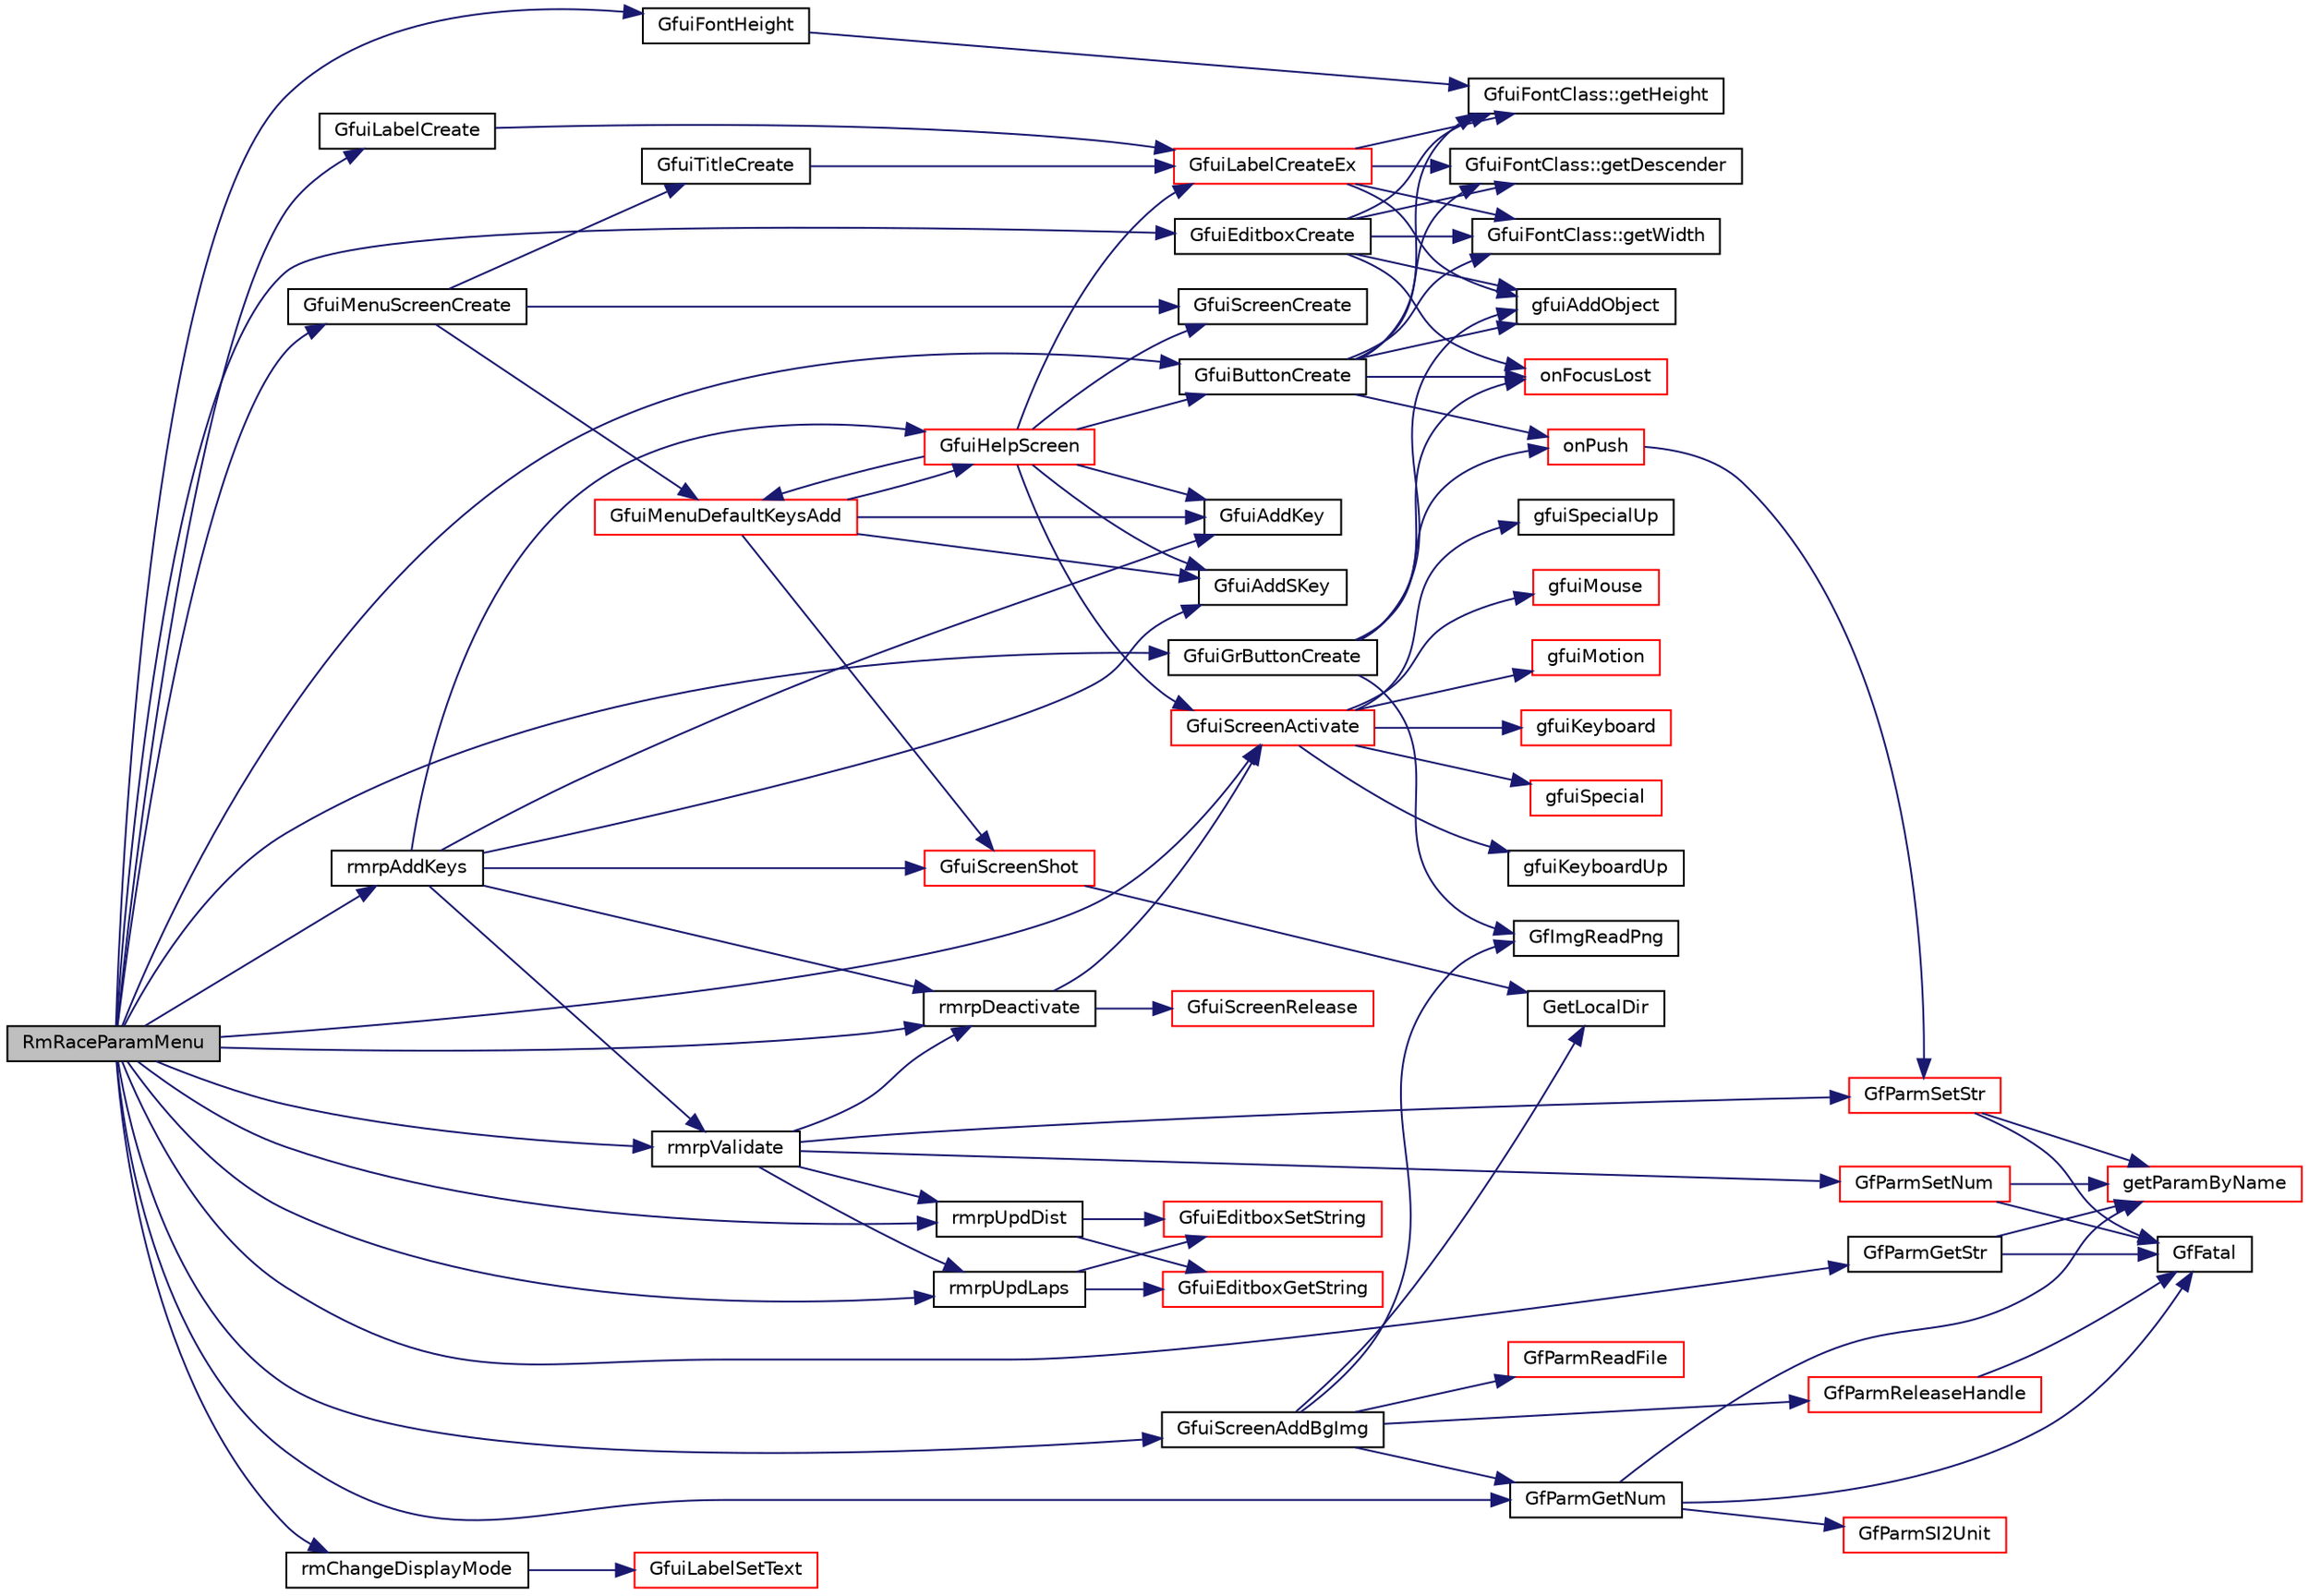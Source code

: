 digraph "RmRaceParamMenu"
{
  edge [fontname="Helvetica",fontsize="10",labelfontname="Helvetica",labelfontsize="10"];
  node [fontname="Helvetica",fontsize="10",shape=record];
  rankdir="LR";
  Node1 [label="RmRaceParamMenu",height=0.2,width=0.4,color="black", fillcolor="grey75", style="filled", fontcolor="black"];
  Node1 -> Node2 [color="midnightblue",fontsize="10",style="solid",fontname="Helvetica"];
  Node2 [label="GfuiMenuScreenCreate",height=0.2,width=0.4,color="black", fillcolor="white", style="filled",URL="$group__gui.html#gab70812f22cff93bb3755501e56ded3a2",tooltip="Create a new menu screen. "];
  Node2 -> Node3 [color="midnightblue",fontsize="10",style="solid",fontname="Helvetica"];
  Node3 [label="GfuiScreenCreate",height=0.2,width=0.4,color="black", fillcolor="white", style="filled",URL="$group__gui.html#ga65a0c4e01e1517c7c6b0bd5adfcbb28b",tooltip="Create a new screen. "];
  Node2 -> Node4 [color="midnightblue",fontsize="10",style="solid",fontname="Helvetica"];
  Node4 [label="GfuiTitleCreate",height=0.2,width=0.4,color="black", fillcolor="white", style="filled",URL="$group__gui.html#ga2175b7439c4af8f85305dd64b5ebc7a9",tooltip="Add a Title to the screen. "];
  Node4 -> Node5 [color="midnightblue",fontsize="10",style="solid",fontname="Helvetica"];
  Node5 [label="GfuiLabelCreateEx",height=0.2,width=0.4,color="red", fillcolor="white", style="filled",URL="$group__gui.html#gab2495517bb164c00201dedd420cb60ac",tooltip="Create a new label (extended version). "];
  Node5 -> Node6 [color="midnightblue",fontsize="10",style="solid",fontname="Helvetica"];
  Node6 [label="GfuiFontClass::getWidth",height=0.2,width=0.4,color="black", fillcolor="white", style="filled",URL="$class_gfui_font_class.html#a96fb79e144b166ac018613a77795b7d0"];
  Node5 -> Node7 [color="midnightblue",fontsize="10",style="solid",fontname="Helvetica"];
  Node7 [label="GfuiFontClass::getDescender",height=0.2,width=0.4,color="black", fillcolor="white", style="filled",URL="$class_gfui_font_class.html#a9285866cfaa26f2db416dec244ede542"];
  Node5 -> Node8 [color="midnightblue",fontsize="10",style="solid",fontname="Helvetica"];
  Node8 [label="GfuiFontClass::getHeight",height=0.2,width=0.4,color="black", fillcolor="white", style="filled",URL="$class_gfui_font_class.html#af7a8622b16d9d8321fa6bcf5a23352a9"];
  Node5 -> Node9 [color="midnightblue",fontsize="10",style="solid",fontname="Helvetica"];
  Node9 [label="gfuiAddObject",height=0.2,width=0.4,color="black", fillcolor="white", style="filled",URL="$gui_8h.html#a94c49170d91c9d6978d7f4405d9ea064"];
  Node2 -> Node10 [color="midnightblue",fontsize="10",style="solid",fontname="Helvetica"];
  Node10 [label="GfuiMenuDefaultKeysAdd",height=0.2,width=0.4,color="red", fillcolor="white", style="filled",URL="$group__gui.html#ga1356d8b4565581dfac02dc43c4cba824",tooltip="Add the default menu keyboard callback to a screen. "];
  Node10 -> Node11 [color="midnightblue",fontsize="10",style="solid",fontname="Helvetica"];
  Node11 [label="GfuiAddKey",height=0.2,width=0.4,color="black", fillcolor="white", style="filled",URL="$group__gui.html#gac5aea8aedfe0396ed1aea0364b55a48b",tooltip="Add a Keyboard callback to a screen. "];
  Node10 -> Node12 [color="midnightblue",fontsize="10",style="solid",fontname="Helvetica"];
  Node12 [label="GfuiAddSKey",height=0.2,width=0.4,color="black", fillcolor="white", style="filled",URL="$group__gui.html#gace224651e94284d3073aa21bc2309e21",tooltip="Add a Special Keyboard shortcut to the screen. "];
  Node10 -> Node13 [color="midnightblue",fontsize="10",style="solid",fontname="Helvetica"];
  Node13 [label="GfuiHelpScreen",height=0.2,width=0.4,color="red", fillcolor="white", style="filled",URL="$group__gui.html#ga129042c9159ea0bb58635346b1a31738",tooltip="Generate a help screen. "];
  Node13 -> Node3 [color="midnightblue",fontsize="10",style="solid",fontname="Helvetica"];
  Node13 -> Node5 [color="midnightblue",fontsize="10",style="solid",fontname="Helvetica"];
  Node13 -> Node14 [color="midnightblue",fontsize="10",style="solid",fontname="Helvetica"];
  Node14 [label="GfuiButtonCreate",height=0.2,width=0.4,color="black", fillcolor="white", style="filled",URL="$group__gui.html#ga48acf689c531b99051db5328023539fd",tooltip="Add a button to a screen. "];
  Node14 -> Node15 [color="midnightblue",fontsize="10",style="solid",fontname="Helvetica"];
  Node15 [label="onPush",height=0.2,width=0.4,color="red", fillcolor="white", style="filled",URL="$controlconfig_8cpp.html#a7f74cf9ff0daa4eb8a4b17bb40755683"];
  Node15 -> Node16 [color="midnightblue",fontsize="10",style="solid",fontname="Helvetica"];
  Node16 [label="GfParmSetStr",height=0.2,width=0.4,color="red", fillcolor="white", style="filled",URL="$group__paramsdata.html#ga51e004417915417cc725baf7b384e9f2",tooltip="Set a string parameter in the parameter set handle. "];
  Node16 -> Node17 [color="midnightblue",fontsize="10",style="solid",fontname="Helvetica"];
  Node17 [label="GfFatal",height=0.2,width=0.4,color="black", fillcolor="white", style="filled",URL="$tgf_8h.html#a927c58e55400ef72e0e54548b26f973d"];
  Node16 -> Node18 [color="midnightblue",fontsize="10",style="solid",fontname="Helvetica"];
  Node18 [label="getParamByName",height=0.2,width=0.4,color="red", fillcolor="white", style="filled",URL="$group__paramshelper.html#gad76ca407ee6b618e69f80c80aa319d63",tooltip="Helper function to get (or create) a parameter by name. "];
  Node14 -> Node19 [color="midnightblue",fontsize="10",style="solid",fontname="Helvetica"];
  Node19 [label="onFocusLost",height=0.2,width=0.4,color="red", fillcolor="white", style="filled",URL="$controlconfig_8cpp.html#a59cfe754e770f29c0f4e9c4d52201f83"];
  Node14 -> Node6 [color="midnightblue",fontsize="10",style="solid",fontname="Helvetica"];
  Node14 -> Node7 [color="midnightblue",fontsize="10",style="solid",fontname="Helvetica"];
  Node14 -> Node8 [color="midnightblue",fontsize="10",style="solid",fontname="Helvetica"];
  Node14 -> Node9 [color="midnightblue",fontsize="10",style="solid",fontname="Helvetica"];
  Node13 -> Node20 [color="midnightblue",fontsize="10",style="solid",fontname="Helvetica"];
  Node20 [label="GfuiScreenActivate",height=0.2,width=0.4,color="red", fillcolor="white", style="filled",URL="$group__gui.html#gadbbca757848adfdf2719c4678e30a0a2",tooltip="Activate a screen and make it current. "];
  Node20 -> Node21 [color="midnightblue",fontsize="10",style="solid",fontname="Helvetica"];
  Node21 [label="gfuiKeyboard",height=0.2,width=0.4,color="red", fillcolor="white", style="filled",URL="$gui_8cpp.html#a3619be0bdc95141c110ee218eb7e62e4"];
  Node20 -> Node22 [color="midnightblue",fontsize="10",style="solid",fontname="Helvetica"];
  Node22 [label="gfuiSpecial",height=0.2,width=0.4,color="red", fillcolor="white", style="filled",URL="$gui_8cpp.html#a2c8de10f1d60582218355213db409b9a"];
  Node20 -> Node23 [color="midnightblue",fontsize="10",style="solid",fontname="Helvetica"];
  Node23 [label="gfuiKeyboardUp",height=0.2,width=0.4,color="black", fillcolor="white", style="filled",URL="$gui_8cpp.html#a3e2bd83ae849b7ca7f8e40ec65e6581e"];
  Node20 -> Node24 [color="midnightblue",fontsize="10",style="solid",fontname="Helvetica"];
  Node24 [label="gfuiSpecialUp",height=0.2,width=0.4,color="black", fillcolor="white", style="filled",URL="$gui_8cpp.html#acb5f70914d40bfcb79bed5a5a4446e85"];
  Node20 -> Node25 [color="midnightblue",fontsize="10",style="solid",fontname="Helvetica"];
  Node25 [label="gfuiMouse",height=0.2,width=0.4,color="red", fillcolor="white", style="filled",URL="$gui_8cpp.html#ade1f47865ce9b44d82919d7ff112eed7"];
  Node20 -> Node26 [color="midnightblue",fontsize="10",style="solid",fontname="Helvetica"];
  Node26 [label="gfuiMotion",height=0.2,width=0.4,color="red", fillcolor="white", style="filled",URL="$gui_8cpp.html#aa59dac80c8fd096eab17e7311a111b27"];
  Node13 -> Node11 [color="midnightblue",fontsize="10",style="solid",fontname="Helvetica"];
  Node13 -> Node12 [color="midnightblue",fontsize="10",style="solid",fontname="Helvetica"];
  Node13 -> Node10 [color="midnightblue",fontsize="10",style="solid",fontname="Helvetica"];
  Node10 -> Node27 [color="midnightblue",fontsize="10",style="solid",fontname="Helvetica"];
  Node27 [label="GfuiScreenShot",height=0.2,width=0.4,color="red", fillcolor="white", style="filled",URL="$group__screen.html#ga010727b5c1ba5544ae33ee873b6ddd58",tooltip="Save a screen shot in png format. "];
  Node27 -> Node28 [color="midnightblue",fontsize="10",style="solid",fontname="Helvetica"];
  Node28 [label="GetLocalDir",height=0.2,width=0.4,color="black", fillcolor="white", style="filled",URL="$tgf_8cpp.html#ae34eae3991aacabaf9c64025449d8c87"];
  Node1 -> Node29 [color="midnightblue",fontsize="10",style="solid",fontname="Helvetica"];
  Node29 [label="GfuiScreenAddBgImg",height=0.2,width=0.4,color="black", fillcolor="white", style="filled",URL="$group__gui.html#ga2d1e0f1edf2ed7b53be750c721de1f0a",tooltip="Add an image background to a screen. "];
  Node29 -> Node28 [color="midnightblue",fontsize="10",style="solid",fontname="Helvetica"];
  Node29 -> Node30 [color="midnightblue",fontsize="10",style="solid",fontname="Helvetica"];
  Node30 [label="GfParmReadFile",height=0.2,width=0.4,color="red", fillcolor="white", style="filled",URL="$group__paramsfile.html#ga86fccfc1b5f8abf4ef6546896abd1e4f",tooltip="Read parameter set from file and return handle to parameter set. "];
  Node29 -> Node31 [color="midnightblue",fontsize="10",style="solid",fontname="Helvetica"];
  Node31 [label="GfParmGetNum",height=0.2,width=0.4,color="black", fillcolor="white", style="filled",URL="$group__paramsdata.html#ga57d6d6694c94482128c7b7bd6bf0a2e8",tooltip="Get a numerical parameter from the parameter set handle. "];
  Node31 -> Node17 [color="midnightblue",fontsize="10",style="solid",fontname="Helvetica"];
  Node31 -> Node18 [color="midnightblue",fontsize="10",style="solid",fontname="Helvetica"];
  Node31 -> Node32 [color="midnightblue",fontsize="10",style="solid",fontname="Helvetica"];
  Node32 [label="GfParmSI2Unit",height=0.2,width=0.4,color="red", fillcolor="white", style="filled",URL="$group__paramsdata.html#gab24de0cda7e3f9a5ea42be6dd7592a38",tooltip="Convert a value from SI to given unit. "];
  Node29 -> Node33 [color="midnightblue",fontsize="10",style="solid",fontname="Helvetica"];
  Node33 [label="GfImgReadPng",height=0.2,width=0.4,color="black", fillcolor="white", style="filled",URL="$group__img.html#gae1213f2d0c4f49bfdf3b064c342216bd",tooltip="Load an image from disk to a buffer in RGBA mode. "];
  Node29 -> Node34 [color="midnightblue",fontsize="10",style="solid",fontname="Helvetica"];
  Node34 [label="GfParmReleaseHandle",height=0.2,width=0.4,color="red", fillcolor="white", style="filled",URL="$group__paramsfile.html#ga1a1597d2697db41bcb9fdb64a6569761",tooltip="Release given parameter set handle parmHandle. "];
  Node34 -> Node17 [color="midnightblue",fontsize="10",style="solid",fontname="Helvetica"];
  Node1 -> Node35 [color="midnightblue",fontsize="10",style="solid",fontname="Helvetica"];
  Node35 [label="GfuiFontHeight",height=0.2,width=0.4,color="black", fillcolor="white", style="filled",URL="$guiobject_8cpp.html#a16c9a8131f2fa3e3ccabac1965c8666a"];
  Node35 -> Node8 [color="midnightblue",fontsize="10",style="solid",fontname="Helvetica"];
  Node1 -> Node36 [color="midnightblue",fontsize="10",style="solid",fontname="Helvetica"];
  Node36 [label="GfuiLabelCreate",height=0.2,width=0.4,color="black", fillcolor="white", style="filled",URL="$group__gui.html#gab4145615769d37f74eb733b58f5345ee",tooltip="Add a label to a screen. "];
  Node36 -> Node5 [color="midnightblue",fontsize="10",style="solid",fontname="Helvetica"];
  Node1 -> Node31 [color="midnightblue",fontsize="10",style="solid",fontname="Helvetica"];
  Node1 -> Node37 [color="midnightblue",fontsize="10",style="solid",fontname="Helvetica"];
  Node37 [label="GfuiEditboxCreate",height=0.2,width=0.4,color="black", fillcolor="white", style="filled",URL="$group__gui.html#gaa9f8ff59f63c4c4959b20e60b3a01eb2",tooltip="Add a editbox to a screen. "];
  Node37 -> Node19 [color="midnightblue",fontsize="10",style="solid",fontname="Helvetica"];
  Node37 -> Node6 [color="midnightblue",fontsize="10",style="solid",fontname="Helvetica"];
  Node37 -> Node7 [color="midnightblue",fontsize="10",style="solid",fontname="Helvetica"];
  Node37 -> Node8 [color="midnightblue",fontsize="10",style="solid",fontname="Helvetica"];
  Node37 -> Node9 [color="midnightblue",fontsize="10",style="solid",fontname="Helvetica"];
  Node1 -> Node38 [color="midnightblue",fontsize="10",style="solid",fontname="Helvetica"];
  Node38 [label="rmrpUpdDist",height=0.2,width=0.4,color="black", fillcolor="white", style="filled",URL="$racemenu_8cpp.html#a6ab896b920f08f39a8fe729c4459f853"];
  Node38 -> Node39 [color="midnightblue",fontsize="10",style="solid",fontname="Helvetica"];
  Node39 [label="GfuiEditboxGetString",height=0.2,width=0.4,color="red", fillcolor="white", style="filled",URL="$group__gui.html#ga4354295d05e5260c1e6cde551ee24b77",tooltip="Get the string. "];
  Node38 -> Node40 [color="midnightblue",fontsize="10",style="solid",fontname="Helvetica"];
  Node40 [label="GfuiEditboxSetString",height=0.2,width=0.4,color="red", fillcolor="white", style="filled",URL="$group__gui.html#ga7e769622dd66806a6bc7a6bb2e8e0c25",tooltip="Set a new string. "];
  Node1 -> Node41 [color="midnightblue",fontsize="10",style="solid",fontname="Helvetica"];
  Node41 [label="rmrpUpdLaps",height=0.2,width=0.4,color="black", fillcolor="white", style="filled",URL="$racemenu_8cpp.html#a10356e276f3ecbafd6a888409929b0eb"];
  Node41 -> Node39 [color="midnightblue",fontsize="10",style="solid",fontname="Helvetica"];
  Node41 -> Node40 [color="midnightblue",fontsize="10",style="solid",fontname="Helvetica"];
  Node1 -> Node42 [color="midnightblue",fontsize="10",style="solid",fontname="Helvetica"];
  Node42 [label="GfuiGrButtonCreate",height=0.2,width=0.4,color="black", fillcolor="white", style="filled",URL="$group__gui.html#ga2ad6f0b103a45869580a5741a24373bc",tooltip="Add a graphical button to a screen. "];
  Node42 -> Node15 [color="midnightblue",fontsize="10",style="solid",fontname="Helvetica"];
  Node42 -> Node19 [color="midnightblue",fontsize="10",style="solid",fontname="Helvetica"];
  Node42 -> Node33 [color="midnightblue",fontsize="10",style="solid",fontname="Helvetica"];
  Node42 -> Node9 [color="midnightblue",fontsize="10",style="solid",fontname="Helvetica"];
  Node1 -> Node43 [color="midnightblue",fontsize="10",style="solid",fontname="Helvetica"];
  Node43 [label="rmChangeDisplayMode",height=0.2,width=0.4,color="black", fillcolor="white", style="filled",URL="$racemenu_8cpp.html#a9bb5028b32c51297c0502a9cca7b39b2"];
  Node43 -> Node44 [color="midnightblue",fontsize="10",style="solid",fontname="Helvetica"];
  Node44 [label="GfuiLabelSetText",height=0.2,width=0.4,color="red", fillcolor="white", style="filled",URL="$group__gui.html#ga14f9a31e80f932a65f5bee3dec5a74af",tooltip="Change the text of a label. "];
  Node1 -> Node45 [color="midnightblue",fontsize="10",style="solid",fontname="Helvetica"];
  Node45 [label="GfParmGetStr",height=0.2,width=0.4,color="black", fillcolor="white", style="filled",URL="$group__paramsdata.html#gaa37bfd1fabd03d24fd50812c2330fa12",tooltip="Get a string parameter from the parameter set handle. "];
  Node45 -> Node17 [color="midnightblue",fontsize="10",style="solid",fontname="Helvetica"];
  Node45 -> Node18 [color="midnightblue",fontsize="10",style="solid",fontname="Helvetica"];
  Node1 -> Node14 [color="midnightblue",fontsize="10",style="solid",fontname="Helvetica"];
  Node1 -> Node46 [color="midnightblue",fontsize="10",style="solid",fontname="Helvetica"];
  Node46 [label="rmrpValidate",height=0.2,width=0.4,color="black", fillcolor="white", style="filled",URL="$racemenu_8cpp.html#ada4a2bbaae360294c38639a8ee3f5c37"];
  Node46 -> Node38 [color="midnightblue",fontsize="10",style="solid",fontname="Helvetica"];
  Node46 -> Node41 [color="midnightblue",fontsize="10",style="solid",fontname="Helvetica"];
  Node46 -> Node47 [color="midnightblue",fontsize="10",style="solid",fontname="Helvetica"];
  Node47 [label="GfParmSetNum",height=0.2,width=0.4,color="red", fillcolor="white", style="filled",URL="$group__paramsdata.html#gaeffbd4db596ae3239a35d7fbd3f442fa",tooltip="Set a numerical parameter in the parameter set handle. "];
  Node47 -> Node17 [color="midnightblue",fontsize="10",style="solid",fontname="Helvetica"];
  Node47 -> Node18 [color="midnightblue",fontsize="10",style="solid",fontname="Helvetica"];
  Node46 -> Node16 [color="midnightblue",fontsize="10",style="solid",fontname="Helvetica"];
  Node46 -> Node48 [color="midnightblue",fontsize="10",style="solid",fontname="Helvetica"];
  Node48 [label="rmrpDeactivate",height=0.2,width=0.4,color="black", fillcolor="white", style="filled",URL="$racemenu_8cpp.html#af45a73b069eef7afcd2846ed05a9d93e"];
  Node48 -> Node49 [color="midnightblue",fontsize="10",style="solid",fontname="Helvetica"];
  Node49 [label="GfuiScreenRelease",height=0.2,width=0.4,color="red", fillcolor="white", style="filled",URL="$group__gui.html#ga188b33e2755fc6c39199f60dd60cc6d5",tooltip="Release the given screen. "];
  Node48 -> Node20 [color="midnightblue",fontsize="10",style="solid",fontname="Helvetica"];
  Node1 -> Node48 [color="midnightblue",fontsize="10",style="solid",fontname="Helvetica"];
  Node1 -> Node50 [color="midnightblue",fontsize="10",style="solid",fontname="Helvetica"];
  Node50 [label="rmrpAddKeys",height=0.2,width=0.4,color="black", fillcolor="white", style="filled",URL="$racemenu_8cpp.html#a1536b84748a8128dc40683a0b1bc7123"];
  Node50 -> Node11 [color="midnightblue",fontsize="10",style="solid",fontname="Helvetica"];
  Node50 -> Node48 [color="midnightblue",fontsize="10",style="solid",fontname="Helvetica"];
  Node50 -> Node12 [color="midnightblue",fontsize="10",style="solid",fontname="Helvetica"];
  Node50 -> Node13 [color="midnightblue",fontsize="10",style="solid",fontname="Helvetica"];
  Node50 -> Node27 [color="midnightblue",fontsize="10",style="solid",fontname="Helvetica"];
  Node50 -> Node46 [color="midnightblue",fontsize="10",style="solid",fontname="Helvetica"];
  Node1 -> Node20 [color="midnightblue",fontsize="10",style="solid",fontname="Helvetica"];
}
